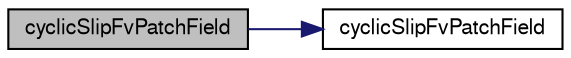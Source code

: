 digraph "cyclicSlipFvPatchField"
{
  bgcolor="transparent";
  edge [fontname="FreeSans",fontsize="10",labelfontname="FreeSans",labelfontsize="10"];
  node [fontname="FreeSans",fontsize="10",shape=record];
  rankdir="LR";
  Node10 [label="cyclicSlipFvPatchField",height=0.2,width=0.4,color="black", fillcolor="grey75", style="filled", fontcolor="black"];
  Node10 -> Node11 [color="midnightblue",fontsize="10",style="solid",fontname="FreeSans"];
  Node11 [label="cyclicSlipFvPatchField",height=0.2,width=0.4,color="black",URL="$a22018.html#a0ecffabe6a4ff74ce1723d35cf47e1c1",tooltip="Construct from patch and internal field. "];
}
